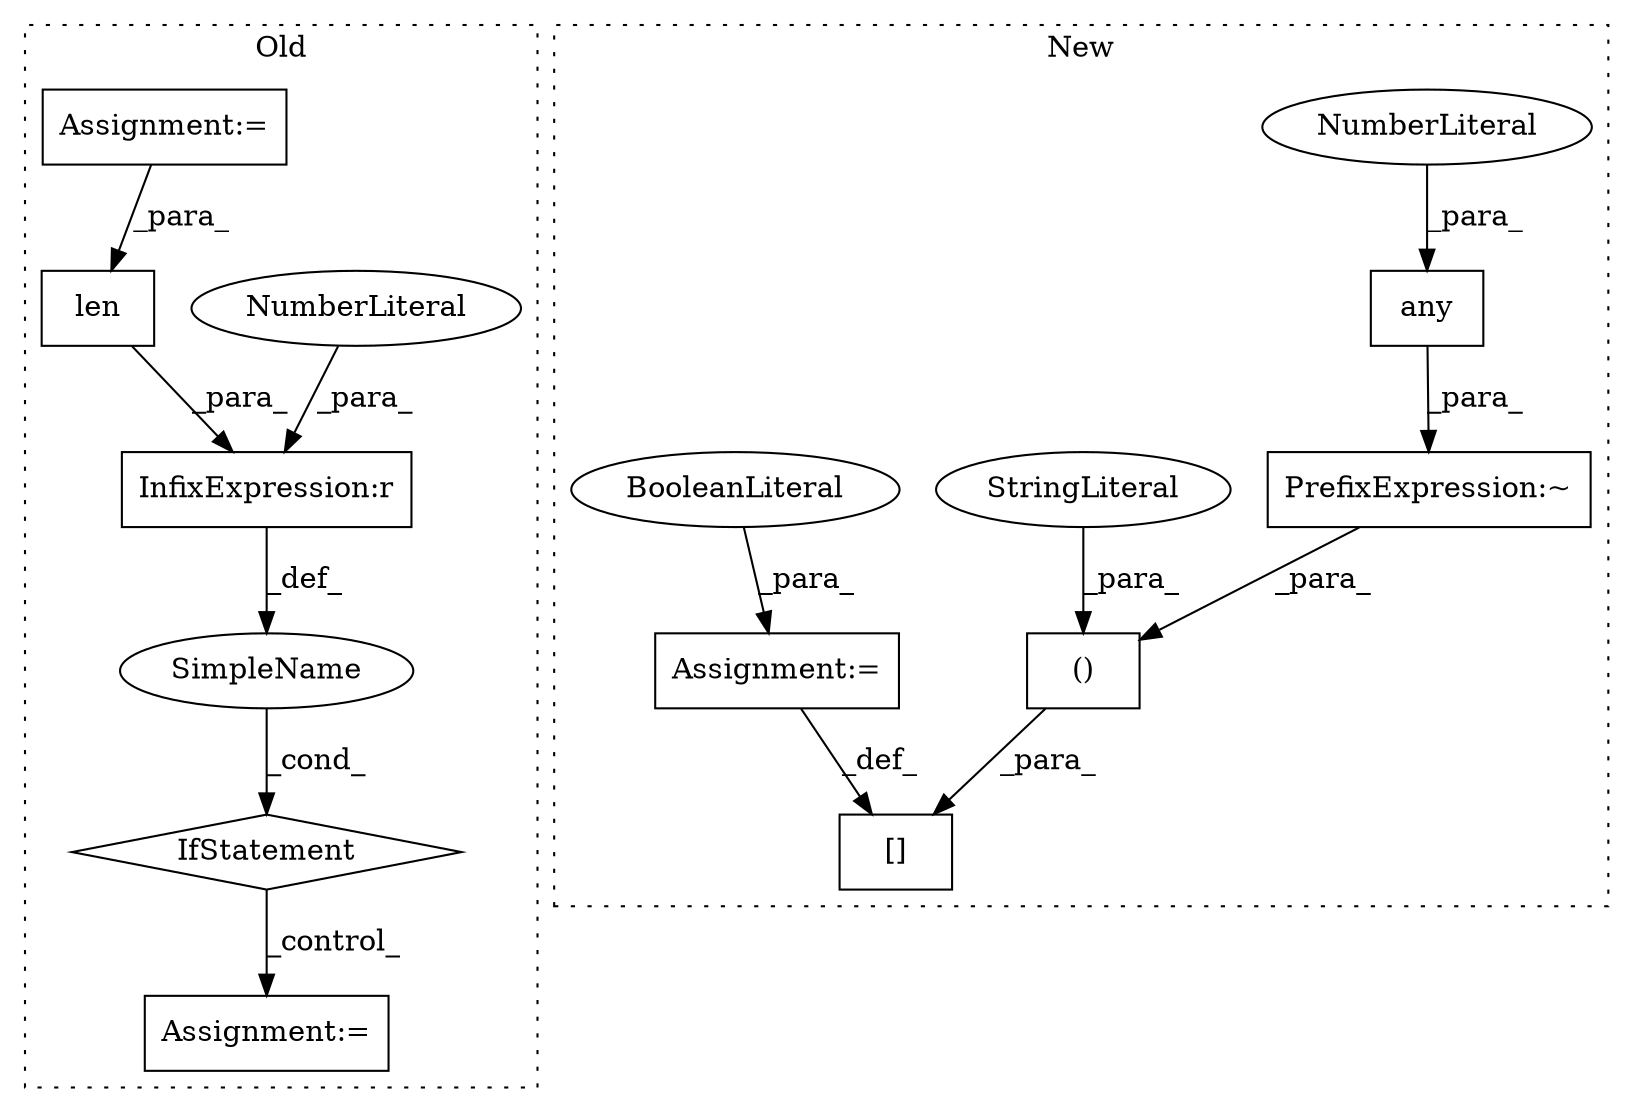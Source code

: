 digraph G {
subgraph cluster0 {
1 [label="len" a="32" s="5204,5215" l="4,1" shape="box"];
3 [label="InfixExpression:r" a="27" s="5216" l="4" shape="box"];
4 [label="IfStatement" a="25" s="5200,5221" l="4,2" shape="diamond"];
6 [label="SimpleName" a="42" s="" l="" shape="ellipse"];
7 [label="Assignment:=" a="7" s="5238" l="1" shape="box"];
10 [label="NumberLiteral" a="34" s="5220" l="1" shape="ellipse"];
12 [label="Assignment:=" a="7" s="5128" l="64" shape="box"];
label = "Old";
style="dotted";
}
subgraph cluster1 {
2 [label="any" a="32" s="5665,5691" l="4,1" shape="box"];
5 [label="()" a="106" s="5629" l="63" shape="box"];
8 [label="NumberLiteral" a="34" s="5690" l="1" shape="ellipse"];
9 [label="[]" a="2" s="5603,5692" l="26,2" shape="box"];
11 [label="StringLiteral" a="45" s="5629" l="16" shape="ellipse"];
13 [label="Assignment:=" a="7" s="5694" l="1" shape="box"];
14 [label="BooleanLiteral" a="9" s="5695" l="4" shape="ellipse"];
15 [label="PrefixExpression:~" a="38" s="5658" l="1" shape="box"];
label = "New";
style="dotted";
}
1 -> 3 [label="_para_"];
2 -> 15 [label="_para_"];
3 -> 6 [label="_def_"];
4 -> 7 [label="_control_"];
5 -> 9 [label="_para_"];
6 -> 4 [label="_cond_"];
8 -> 2 [label="_para_"];
10 -> 3 [label="_para_"];
11 -> 5 [label="_para_"];
12 -> 1 [label="_para_"];
13 -> 9 [label="_def_"];
14 -> 13 [label="_para_"];
15 -> 5 [label="_para_"];
}